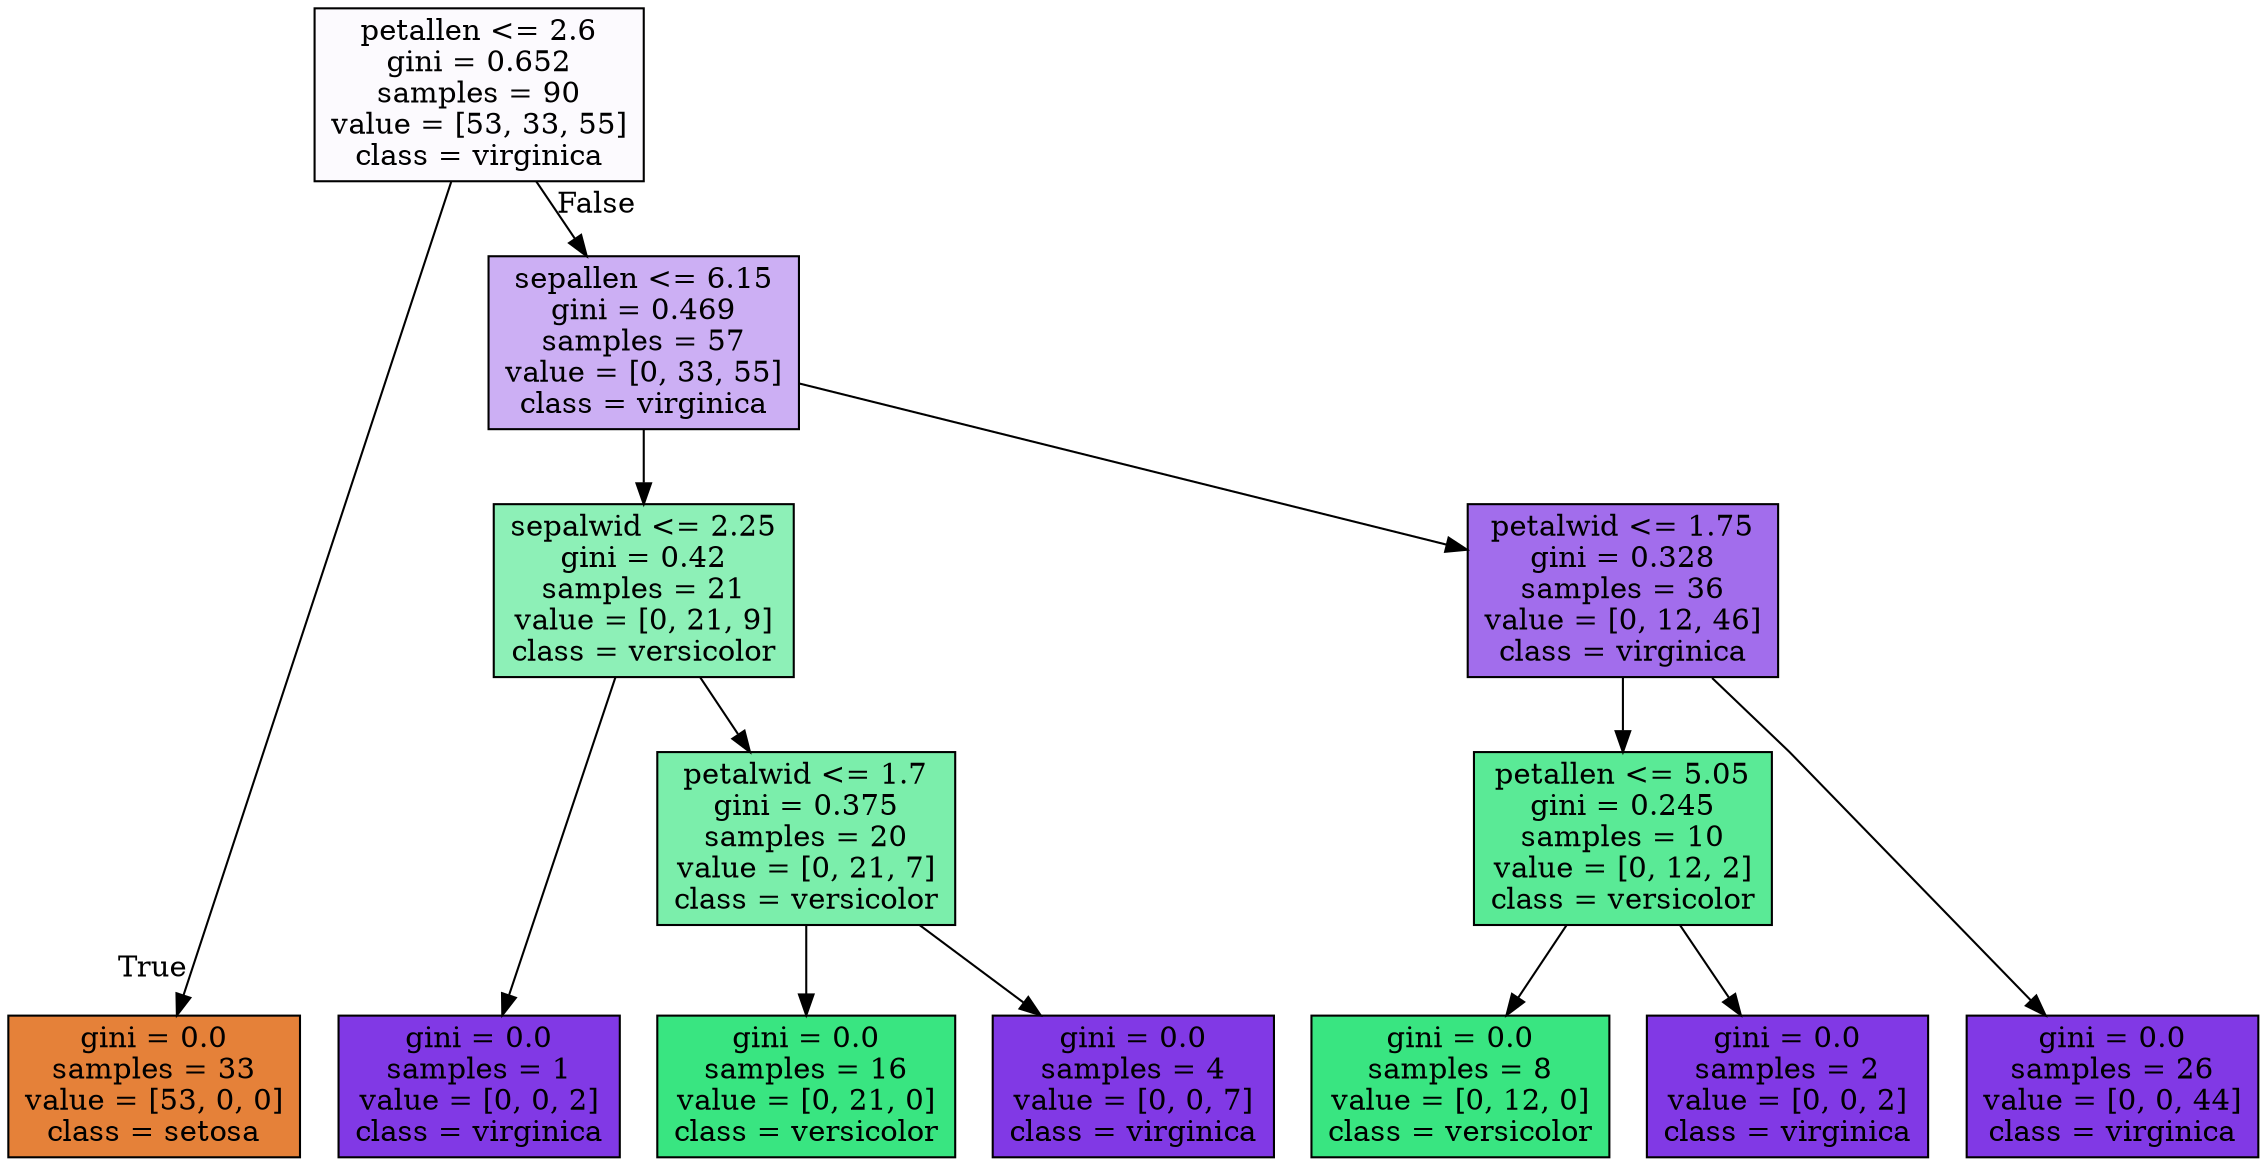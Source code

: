 digraph Tree {
node [shape=box, style="filled", color="black"] ;
graph [ranksep=equally, splines=polyline] ;
0 [label="petallen <= 2.6\ngini = 0.652\nsamples = 90\nvalue = [53, 33, 55]\nclass = virginica", fillcolor="#8139e506"] ;
1 [label="gini = 0.0\nsamples = 33\nvalue = [53, 0, 0]\nclass = setosa", fillcolor="#e58139ff"] ;
0 -> 1 [labeldistance=2.5, labelangle=45, headlabel="True"] ;
2 [label="sepallen <= 6.15\ngini = 0.469\nsamples = 57\nvalue = [0, 33, 55]\nclass = virginica", fillcolor="#8139e566"] ;
0 -> 2 [labeldistance=2.5, labelangle=-45, headlabel="False"] ;
3 [label="sepalwid <= 2.25\ngini = 0.42\nsamples = 21\nvalue = [0, 21, 9]\nclass = versicolor", fillcolor="#39e58192"] ;
2 -> 3 ;
4 [label="gini = 0.0\nsamples = 1\nvalue = [0, 0, 2]\nclass = virginica", fillcolor="#8139e5ff"] ;
3 -> 4 ;
5 [label="petalwid <= 1.7\ngini = 0.375\nsamples = 20\nvalue = [0, 21, 7]\nclass = versicolor", fillcolor="#39e581aa"] ;
3 -> 5 ;
6 [label="gini = 0.0\nsamples = 16\nvalue = [0, 21, 0]\nclass = versicolor", fillcolor="#39e581ff"] ;
5 -> 6 ;
7 [label="gini = 0.0\nsamples = 4\nvalue = [0, 0, 7]\nclass = virginica", fillcolor="#8139e5ff"] ;
5 -> 7 ;
8 [label="petalwid <= 1.75\ngini = 0.328\nsamples = 36\nvalue = [0, 12, 46]\nclass = virginica", fillcolor="#8139e5bc"] ;
2 -> 8 ;
9 [label="petallen <= 5.05\ngini = 0.245\nsamples = 10\nvalue = [0, 12, 2]\nclass = versicolor", fillcolor="#39e581d4"] ;
8 -> 9 ;
10 [label="gini = 0.0\nsamples = 8\nvalue = [0, 12, 0]\nclass = versicolor", fillcolor="#39e581ff"] ;
9 -> 10 ;
11 [label="gini = 0.0\nsamples = 2\nvalue = [0, 0, 2]\nclass = virginica", fillcolor="#8139e5ff"] ;
9 -> 11 ;
12 [label="gini = 0.0\nsamples = 26\nvalue = [0, 0, 44]\nclass = virginica", fillcolor="#8139e5ff"] ;
8 -> 12 ;
{rank=same ; 0} ;
{rank=same ; 2} ;
{rank=same ; 3; 8} ;
{rank=same ; 5; 9} ;
{rank=same ; 1; 4; 6; 7; 10; 11; 12} ;
}